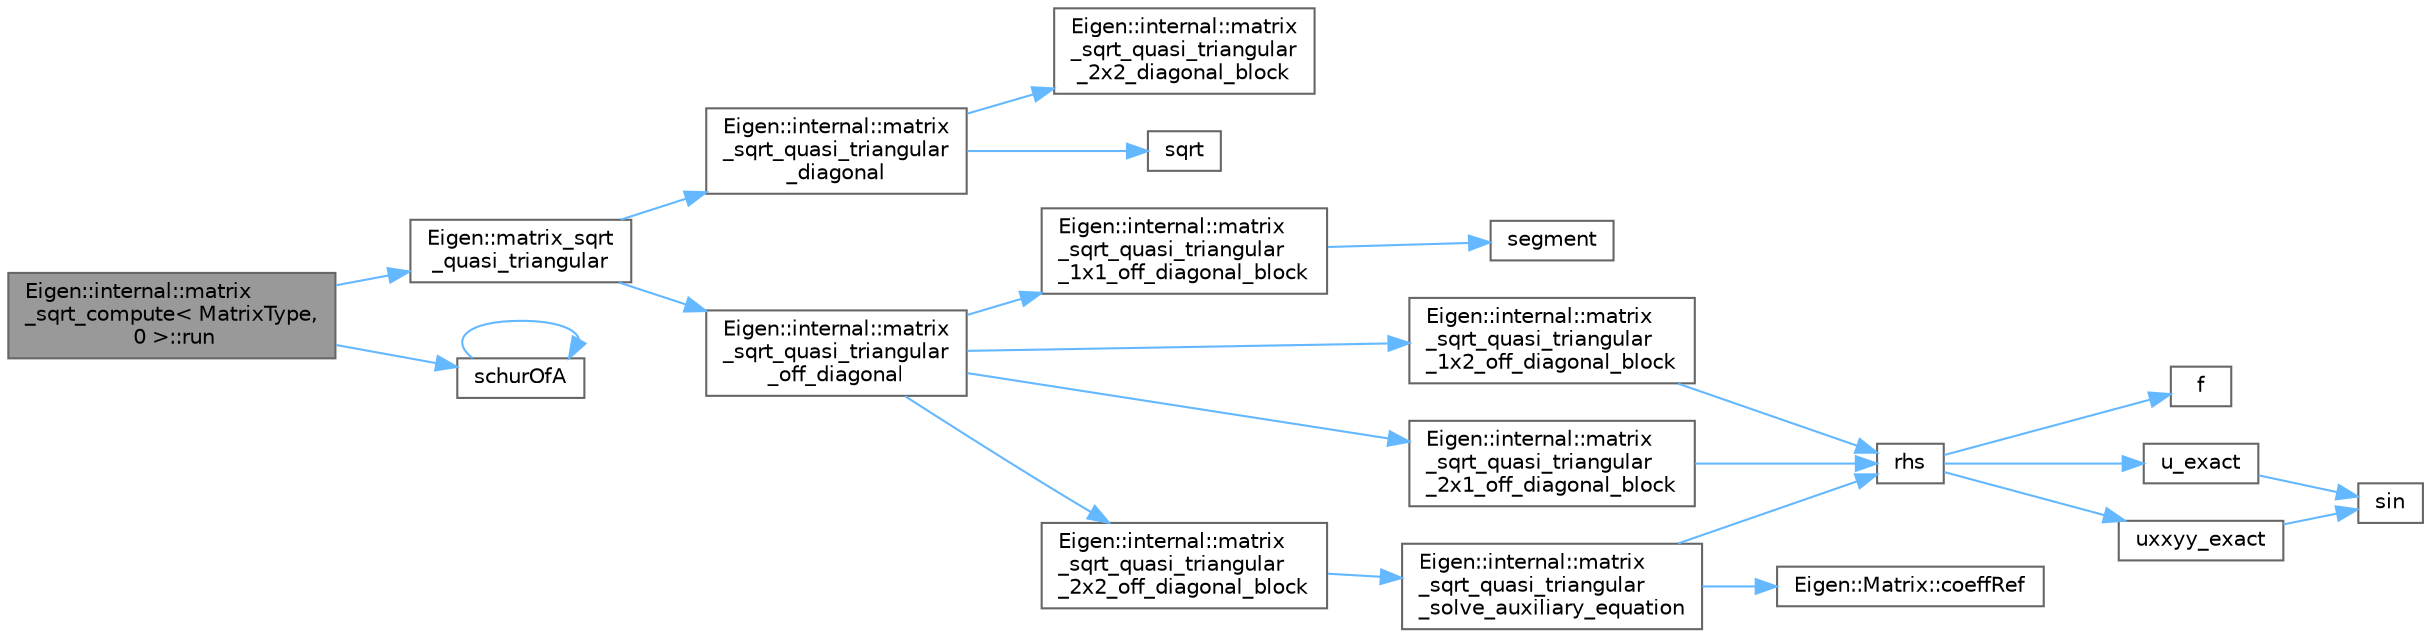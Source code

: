 digraph "Eigen::internal::matrix_sqrt_compute&lt; MatrixType, 0 &gt;::run"
{
 // LATEX_PDF_SIZE
  bgcolor="transparent";
  edge [fontname=Helvetica,fontsize=10,labelfontname=Helvetica,labelfontsize=10];
  node [fontname=Helvetica,fontsize=10,shape=box,height=0.2,width=0.4];
  rankdir="LR";
  Node1 [id="Node000001",label="Eigen::internal::matrix\l_sqrt_compute\< MatrixType,\l 0 \>::run",height=0.2,width=0.4,color="gray40", fillcolor="grey60", style="filled", fontcolor="black",tooltip=" "];
  Node1 -> Node2 [id="edge1_Node000001_Node000002",color="steelblue1",style="solid",tooltip=" "];
  Node2 [id="Node000002",label="Eigen::matrix_sqrt\l_quasi_triangular",height=0.2,width=0.4,color="grey40", fillcolor="white", style="filled",URL="$namespace_eigen.html#a2f490197e16df831683018e383e29346",tooltip="Compute matrix square root of quasi-triangular matrix."];
  Node2 -> Node3 [id="edge2_Node000002_Node000003",color="steelblue1",style="solid",tooltip=" "];
  Node3 [id="Node000003",label="Eigen::internal::matrix\l_sqrt_quasi_triangular\l_diagonal",height=0.2,width=0.4,color="grey40", fillcolor="white", style="filled",URL="$namespace_eigen_1_1internal.html#a8e5c9733af465bc14851019818a5d2b3",tooltip=" "];
  Node3 -> Node4 [id="edge3_Node000003_Node000004",color="steelblue1",style="solid",tooltip=" "];
  Node4 [id="Node000004",label="Eigen::internal::matrix\l_sqrt_quasi_triangular\l_2x2_diagonal_block",height=0.2,width=0.4,color="grey40", fillcolor="white", style="filled",URL="$namespace_eigen_1_1internal.html#a7a96ef1b033a05cde18ea4d933ec62ca",tooltip=" "];
  Node3 -> Node5 [id="edge4_Node000003_Node000005",color="steelblue1",style="solid",tooltip=" "];
  Node5 [id="Node000005",label="sqrt",height=0.2,width=0.4,color="grey40", fillcolor="white", style="filled",URL="$_array_cwise_unary_ops_8h.html#a656b9217a2fcb6de59dc8d1eb3079cc7",tooltip=" "];
  Node2 -> Node6 [id="edge5_Node000002_Node000006",color="steelblue1",style="solid",tooltip=" "];
  Node6 [id="Node000006",label="Eigen::internal::matrix\l_sqrt_quasi_triangular\l_off_diagonal",height=0.2,width=0.4,color="grey40", fillcolor="white", style="filled",URL="$namespace_eigen_1_1internal.html#a95c0b49fec5ce44af43283d7f541d341",tooltip=" "];
  Node6 -> Node7 [id="edge6_Node000006_Node000007",color="steelblue1",style="solid",tooltip=" "];
  Node7 [id="Node000007",label="Eigen::internal::matrix\l_sqrt_quasi_triangular\l_1x1_off_diagonal_block",height=0.2,width=0.4,color="grey40", fillcolor="white", style="filled",URL="$namespace_eigen_1_1internal.html#a39b907e48b9b9fed8cea3fbb67c35b54",tooltip=" "];
  Node7 -> Node8 [id="edge7_Node000007_Node000008",color="steelblue1",style="solid",tooltip=" "];
  Node8 [id="Node000008",label="segment",height=0.2,width=0.4,color="grey40", fillcolor="white", style="filled",URL="$_block_methods_8h.html#a3c8d2bfe6f857a2a270b78759487e3a8",tooltip="This is the const version of segment(Index,Index)."];
  Node6 -> Node9 [id="edge8_Node000006_Node000009",color="steelblue1",style="solid",tooltip=" "];
  Node9 [id="Node000009",label="Eigen::internal::matrix\l_sqrt_quasi_triangular\l_1x2_off_diagonal_block",height=0.2,width=0.4,color="grey40", fillcolor="white", style="filled",URL="$namespace_eigen_1_1internal.html#a922345d30d56d13fc20dcc452755ea65",tooltip=" "];
  Node9 -> Node10 [id="edge9_Node000009_Node000010",color="steelblue1",style="solid",tooltip=" "];
  Node10 [id="Node000010",label="rhs",height=0.2,width=0.4,color="grey40", fillcolor="white", style="filled",URL="$poisson_8cpp.html#a38c677f5cc4e47bc7505aef707c1bb83",tooltip=" "];
  Node10 -> Node11 [id="edge10_Node000010_Node000011",color="steelblue1",style="solid",tooltip=" "];
  Node11 [id="Node000011",label="f",height=0.2,width=0.4,color="grey40", fillcolor="white", style="filled",URL="$cxx11__tensor__map_8cpp.html#a7f507fea02198f6cb81c86640c7b1a4e",tooltip=" "];
  Node10 -> Node12 [id="edge11_Node000010_Node000012",color="steelblue1",style="solid",tooltip=" "];
  Node12 [id="Node000012",label="u_exact",height=0.2,width=0.4,color="grey40", fillcolor="white", style="filled",URL="$poisson_8cpp.html#a06fc16c4676f839f8de736a6791b6862",tooltip=" "];
  Node12 -> Node13 [id="edge12_Node000012_Node000013",color="steelblue1",style="solid",tooltip=" "];
  Node13 [id="Node000013",label="sin",height=0.2,width=0.4,color="grey40", fillcolor="white", style="filled",URL="$_array_cwise_unary_ops_8h.html#a9cfb0ea58bd813510a9e2db18a5e49f0",tooltip=" "];
  Node10 -> Node14 [id="edge13_Node000010_Node000014",color="steelblue1",style="solid",tooltip=" "];
  Node14 [id="Node000014",label="uxxyy_exact",height=0.2,width=0.4,color="grey40", fillcolor="white", style="filled",URL="$poisson_8cpp.html#a557a61cf12d143424a35123b14048a22",tooltip=" "];
  Node14 -> Node13 [id="edge14_Node000014_Node000013",color="steelblue1",style="solid",tooltip=" "];
  Node6 -> Node15 [id="edge15_Node000006_Node000015",color="steelblue1",style="solid",tooltip=" "];
  Node15 [id="Node000015",label="Eigen::internal::matrix\l_sqrt_quasi_triangular\l_2x1_off_diagonal_block",height=0.2,width=0.4,color="grey40", fillcolor="white", style="filled",URL="$namespace_eigen_1_1internal.html#acf8f128614be4802a6af9f357da3d169",tooltip=" "];
  Node15 -> Node10 [id="edge16_Node000015_Node000010",color="steelblue1",style="solid",tooltip=" "];
  Node6 -> Node16 [id="edge17_Node000006_Node000016",color="steelblue1",style="solid",tooltip=" "];
  Node16 [id="Node000016",label="Eigen::internal::matrix\l_sqrt_quasi_triangular\l_2x2_off_diagonal_block",height=0.2,width=0.4,color="grey40", fillcolor="white", style="filled",URL="$namespace_eigen_1_1internal.html#ac968fcd5f7206aef781631df79524727",tooltip=" "];
  Node16 -> Node17 [id="edge18_Node000016_Node000017",color="steelblue1",style="solid",tooltip=" "];
  Node17 [id="Node000017",label="Eigen::internal::matrix\l_sqrt_quasi_triangular\l_solve_auxiliary_equation",height=0.2,width=0.4,color="grey40", fillcolor="white", style="filled",URL="$namespace_eigen_1_1internal.html#a691211492c8b69df5c7391bd1de411c4",tooltip=" "];
  Node17 -> Node18 [id="edge19_Node000017_Node000018",color="steelblue1",style="solid",tooltip=" "];
  Node18 [id="Node000018",label="Eigen::Matrix::coeffRef",height=0.2,width=0.4,color="grey40", fillcolor="white", style="filled",URL="$class_eigen_1_1_matrix.html#aec085505a683eaffbd9b6680e99611af",tooltip=" "];
  Node17 -> Node10 [id="edge20_Node000017_Node000010",color="steelblue1",style="solid",tooltip=" "];
  Node1 -> Node19 [id="edge21_Node000001_Node000019",color="steelblue1",style="solid",tooltip=" "];
  Node19 [id="Node000019",label="schurOfA",height=0.2,width=0.4,color="grey40", fillcolor="white", style="filled",URL="$_complex_schur__matrix_t_8cpp.html#aa5c3ac41d1260b7821f3cc92c5869a9d",tooltip=" "];
  Node19 -> Node19 [id="edge22_Node000019_Node000019",color="steelblue1",style="solid",tooltip=" "];
}
